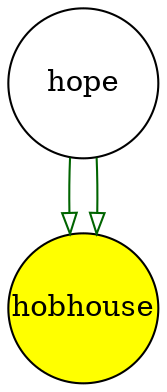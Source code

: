 digraph partagr_hope_hobhouse { 
 K=0.6 
 "hope" -> { "hobhouse" } [color="darkgreen", arrowhead="onormal", penwidth=1, href="#14"]; 
 "hope" -> { "hobhouse" } [color="darkgreen", arrowhead="onormal", penwidth=1, href="#29"]; 
 "hope" [shape="circle", fixedsize="true", height=1, width=1, style="filled", fillcolor="white", href="#hope"]; 
 "hobhouse" [shape="circle", fixedsize="true", height=1, width=1, style="filled", fillcolor="yellow", href="#hobhouse"]; 

}